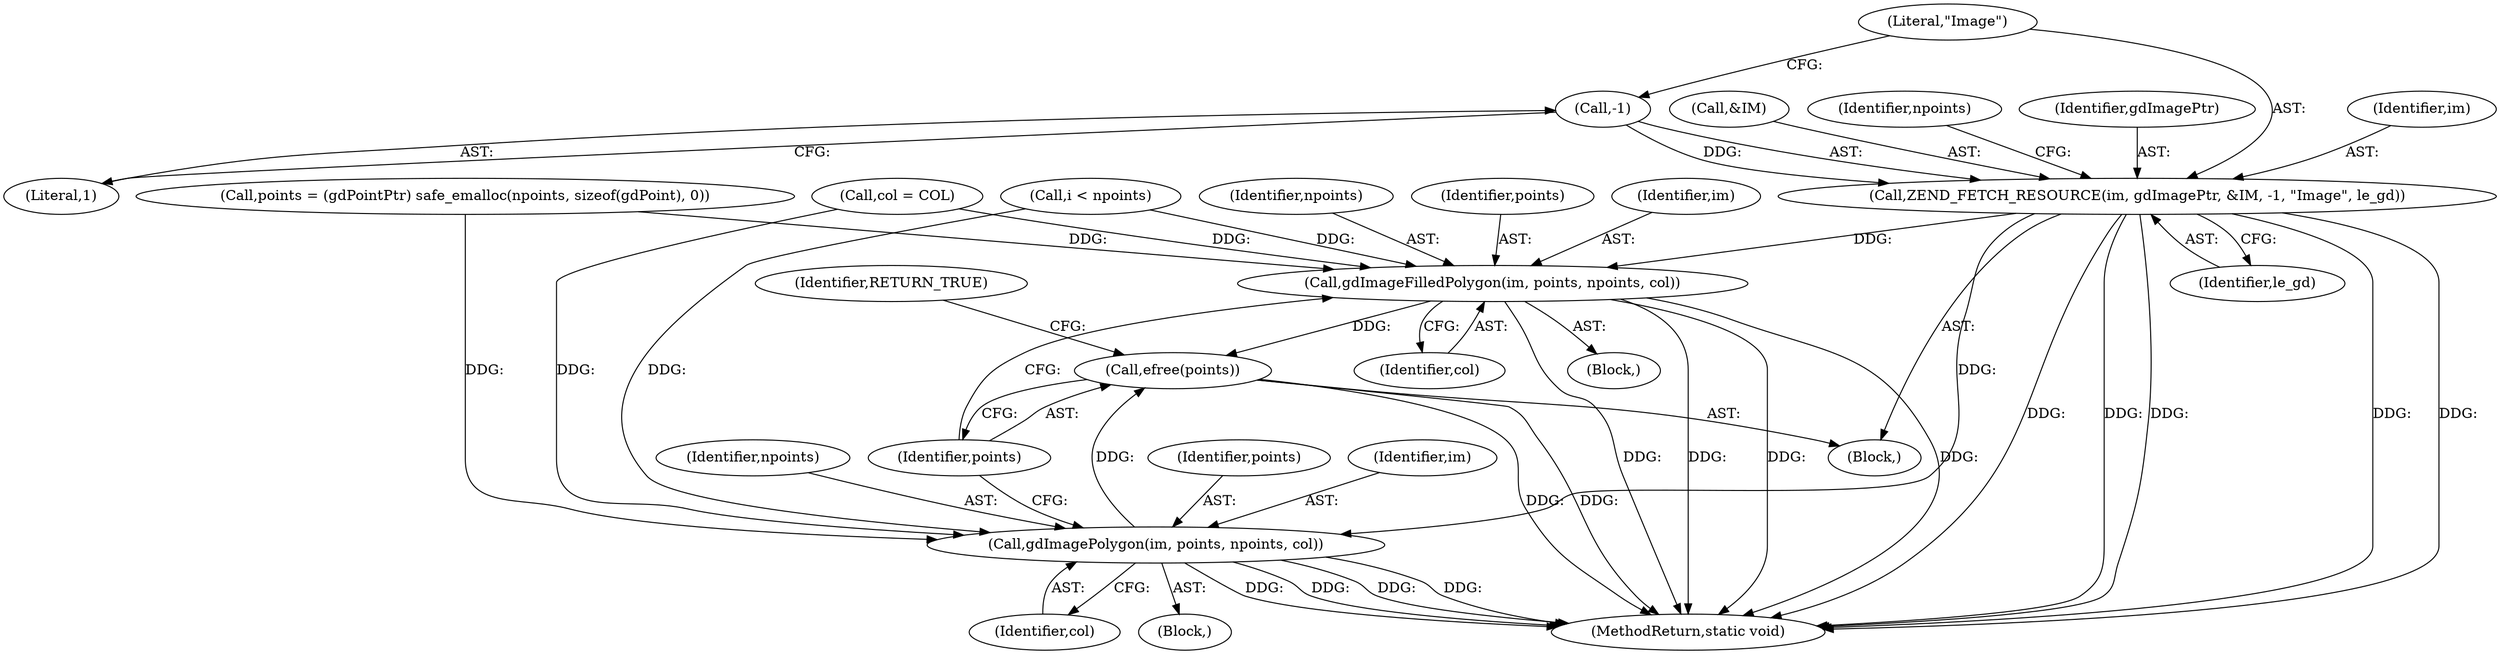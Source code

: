 digraph "0_php-src_2938329ce19cb8c4197dec146c3ec887c6f61d01_5@pointer" {
"1000120" [label="(Call,ZEND_FETCH_RESOURCE(im, gdImagePtr, &IM, -1, \"Image\", le_gd))"];
"1000125" [label="(Call,-1)"];
"1000284" [label="(Call,gdImageFilledPolygon(im, points, npoints, col))"];
"1000296" [label="(Call,efree(points))"];
"1000291" [label="(Call,gdImagePolygon(im, points, npoints, col))"];
"1000290" [label="(Block,)"];
"1000123" [label="(Call,&IM)"];
"1000130" [label="(Identifier,npoints)"];
"1000283" [label="(Block,)"];
"1000286" [label="(Identifier,points)"];
"1000285" [label="(Identifier,im)"];
"1000287" [label="(Identifier,npoints)"];
"1000284" [label="(Call,gdImageFilledPolygon(im, points, npoints, col))"];
"1000122" [label="(Identifier,gdImagePtr)"];
"1000296" [label="(Call,efree(points))"];
"1000295" [label="(Identifier,col)"];
"1000288" [label="(Identifier,col)"];
"1000126" [label="(Literal,1)"];
"1000299" [label="(MethodReturn,static void)"];
"1000297" [label="(Identifier,points)"];
"1000294" [label="(Identifier,npoints)"];
"1000293" [label="(Identifier,points)"];
"1000127" [label="(Literal,\"Image\")"];
"1000292" [label="(Identifier,im)"];
"1000125" [label="(Call,-1)"];
"1000132" [label="(Call,col = COL)"];
"1000128" [label="(Identifier,le_gd)"];
"1000298" [label="(Identifier,RETURN_TRUE)"];
"1000120" [label="(Call,ZEND_FETCH_RESOURCE(im, gdImagePtr, &IM, -1, \"Image\", le_gd))"];
"1000173" [label="(Call,i < npoints)"];
"1000291" [label="(Call,gdImagePolygon(im, points, npoints, col))"];
"1000160" [label="(Call,points = (gdPointPtr) safe_emalloc(npoints, sizeof(gdPoint), 0))"];
"1000121" [label="(Identifier,im)"];
"1000103" [label="(Block,)"];
"1000120" -> "1000103"  [label="AST: "];
"1000120" -> "1000128"  [label="CFG: "];
"1000121" -> "1000120"  [label="AST: "];
"1000122" -> "1000120"  [label="AST: "];
"1000123" -> "1000120"  [label="AST: "];
"1000125" -> "1000120"  [label="AST: "];
"1000127" -> "1000120"  [label="AST: "];
"1000128" -> "1000120"  [label="AST: "];
"1000130" -> "1000120"  [label="CFG: "];
"1000120" -> "1000299"  [label="DDG: "];
"1000120" -> "1000299"  [label="DDG: "];
"1000120" -> "1000299"  [label="DDG: "];
"1000120" -> "1000299"  [label="DDG: "];
"1000120" -> "1000299"  [label="DDG: "];
"1000125" -> "1000120"  [label="DDG: "];
"1000120" -> "1000284"  [label="DDG: "];
"1000120" -> "1000291"  [label="DDG: "];
"1000125" -> "1000126"  [label="CFG: "];
"1000126" -> "1000125"  [label="AST: "];
"1000127" -> "1000125"  [label="CFG: "];
"1000284" -> "1000283"  [label="AST: "];
"1000284" -> "1000288"  [label="CFG: "];
"1000285" -> "1000284"  [label="AST: "];
"1000286" -> "1000284"  [label="AST: "];
"1000287" -> "1000284"  [label="AST: "];
"1000288" -> "1000284"  [label="AST: "];
"1000297" -> "1000284"  [label="CFG: "];
"1000284" -> "1000299"  [label="DDG: "];
"1000284" -> "1000299"  [label="DDG: "];
"1000284" -> "1000299"  [label="DDG: "];
"1000284" -> "1000299"  [label="DDG: "];
"1000160" -> "1000284"  [label="DDG: "];
"1000173" -> "1000284"  [label="DDG: "];
"1000132" -> "1000284"  [label="DDG: "];
"1000284" -> "1000296"  [label="DDG: "];
"1000296" -> "1000103"  [label="AST: "];
"1000296" -> "1000297"  [label="CFG: "];
"1000297" -> "1000296"  [label="AST: "];
"1000298" -> "1000296"  [label="CFG: "];
"1000296" -> "1000299"  [label="DDG: "];
"1000296" -> "1000299"  [label="DDG: "];
"1000291" -> "1000296"  [label="DDG: "];
"1000291" -> "1000290"  [label="AST: "];
"1000291" -> "1000295"  [label="CFG: "];
"1000292" -> "1000291"  [label="AST: "];
"1000293" -> "1000291"  [label="AST: "];
"1000294" -> "1000291"  [label="AST: "];
"1000295" -> "1000291"  [label="AST: "];
"1000297" -> "1000291"  [label="CFG: "];
"1000291" -> "1000299"  [label="DDG: "];
"1000291" -> "1000299"  [label="DDG: "];
"1000291" -> "1000299"  [label="DDG: "];
"1000291" -> "1000299"  [label="DDG: "];
"1000160" -> "1000291"  [label="DDG: "];
"1000173" -> "1000291"  [label="DDG: "];
"1000132" -> "1000291"  [label="DDG: "];
}

